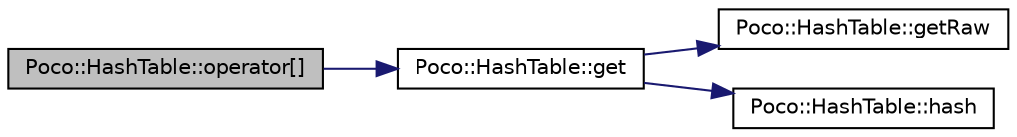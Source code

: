 digraph "Poco::HashTable::operator[]"
{
 // LATEX_PDF_SIZE
  edge [fontname="Helvetica",fontsize="10",labelfontname="Helvetica",labelfontsize="10"];
  node [fontname="Helvetica",fontsize="10",shape=record];
  rankdir="LR";
  Node1 [label="Poco::HashTable::operator[]",height=0.2,width=0.4,color="black", fillcolor="grey75", style="filled", fontcolor="black",tooltip=" "];
  Node1 -> Node2 [color="midnightblue",fontsize="10",style="solid"];
  Node2 [label="Poco::HashTable::get",height=0.2,width=0.4,color="black", fillcolor="white", style="filled",URL="$classPoco_1_1HashTable.html#a2040cd062ed7bd164df4df445ab8870a",tooltip="Throws an exception if the value does not exist."];
  Node2 -> Node3 [color="midnightblue",fontsize="10",style="solid"];
  Node3 [label="Poco::HashTable::getRaw",height=0.2,width=0.4,color="black", fillcolor="white", style="filled",URL="$classPoco_1_1HashTable.html#a0c5ea0f9c5fe1e0f87c07f2eb332625b",tooltip="Throws an exception if the value does not exist."];
  Node2 -> Node4 [color="midnightblue",fontsize="10",style="solid"];
  Node4 [label="Poco::HashTable::hash",height=0.2,width=0.4,color="black", fillcolor="white", style="filled",URL="$classPoco_1_1HashTable.html#a60a3d204cb7262550ffe535a54dd17e2",tooltip=" "];
}
